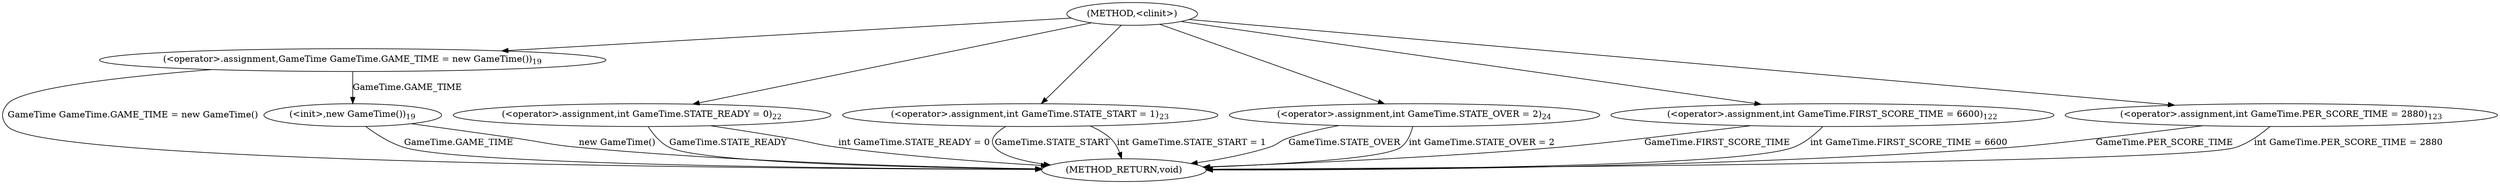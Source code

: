 digraph "&lt;clinit&gt;" {  
"487" [label = <(METHOD,&lt;clinit&gt;)> ]
"524" [label = <(METHOD_RETURN,void)> ]
"489" [label = <(&lt;operator&gt;.assignment,GameTime GameTime.GAME_TIME = new GameTime())<SUB>19</SUB>> ]
"494" [label = <(&lt;init&gt;,new GameTime())<SUB>19</SUB>> ]
"498" [label = <(&lt;operator&gt;.assignment,int GameTime.STATE_READY = 0)<SUB>22</SUB>> ]
"503" [label = <(&lt;operator&gt;.assignment,int GameTime.STATE_START = 1)<SUB>23</SUB>> ]
"508" [label = <(&lt;operator&gt;.assignment,int GameTime.STATE_OVER = 2)<SUB>24</SUB>> ]
"513" [label = <(&lt;operator&gt;.assignment,int GameTime.FIRST_SCORE_TIME = 6600)<SUB>122</SUB>> ]
"518" [label = <(&lt;operator&gt;.assignment,int GameTime.PER_SCORE_TIME = 2880)<SUB>123</SUB>> ]
"489" [label = <(&lt;operator&gt;.assignment,GameTime GameTime.GAME_TIME = new GameTime())<SUB>19</SUB>> ]
"489" [label = <(&lt;operator&gt;.assignment,GameTime GameTime.GAME_TIME = new GameTime())<SUB>19</SUB>> ]
"494" [label = <(&lt;init&gt;,new GameTime())<SUB>19</SUB>> ]
"498" [label = <(&lt;operator&gt;.assignment,int GameTime.STATE_READY = 0)<SUB>22</SUB>> ]
"498" [label = <(&lt;operator&gt;.assignment,int GameTime.STATE_READY = 0)<SUB>22</SUB>> ]
"503" [label = <(&lt;operator&gt;.assignment,int GameTime.STATE_START = 1)<SUB>23</SUB>> ]
"503" [label = <(&lt;operator&gt;.assignment,int GameTime.STATE_START = 1)<SUB>23</SUB>> ]
"508" [label = <(&lt;operator&gt;.assignment,int GameTime.STATE_OVER = 2)<SUB>24</SUB>> ]
"508" [label = <(&lt;operator&gt;.assignment,int GameTime.STATE_OVER = 2)<SUB>24</SUB>> ]
"513" [label = <(&lt;operator&gt;.assignment,int GameTime.FIRST_SCORE_TIME = 6600)<SUB>122</SUB>> ]
"513" [label = <(&lt;operator&gt;.assignment,int GameTime.FIRST_SCORE_TIME = 6600)<SUB>122</SUB>> ]
"518" [label = <(&lt;operator&gt;.assignment,int GameTime.PER_SCORE_TIME = 2880)<SUB>123</SUB>> ]
"518" [label = <(&lt;operator&gt;.assignment,int GameTime.PER_SCORE_TIME = 2880)<SUB>123</SUB>> ]
  "489" -> "524"  [ label = "GameTime GameTime.GAME_TIME = new GameTime()"] 
  "494" -> "524"  [ label = "GameTime.GAME_TIME"] 
  "494" -> "524"  [ label = "new GameTime()"] 
  "498" -> "524"  [ label = "GameTime.STATE_READY"] 
  "498" -> "524"  [ label = "int GameTime.STATE_READY = 0"] 
  "503" -> "524"  [ label = "GameTime.STATE_START"] 
  "503" -> "524"  [ label = "int GameTime.STATE_START = 1"] 
  "508" -> "524"  [ label = "GameTime.STATE_OVER"] 
  "508" -> "524"  [ label = "int GameTime.STATE_OVER = 2"] 
  "513" -> "524"  [ label = "GameTime.FIRST_SCORE_TIME"] 
  "513" -> "524"  [ label = "int GameTime.FIRST_SCORE_TIME = 6600"] 
  "518" -> "524"  [ label = "GameTime.PER_SCORE_TIME"] 
  "518" -> "524"  [ label = "int GameTime.PER_SCORE_TIME = 2880"] 
  "487" -> "489" 
  "487" -> "498" 
  "487" -> "503" 
  "487" -> "508" 
  "487" -> "513" 
  "487" -> "518" 
  "489" -> "494"  [ label = "GameTime.GAME_TIME"] 
}
